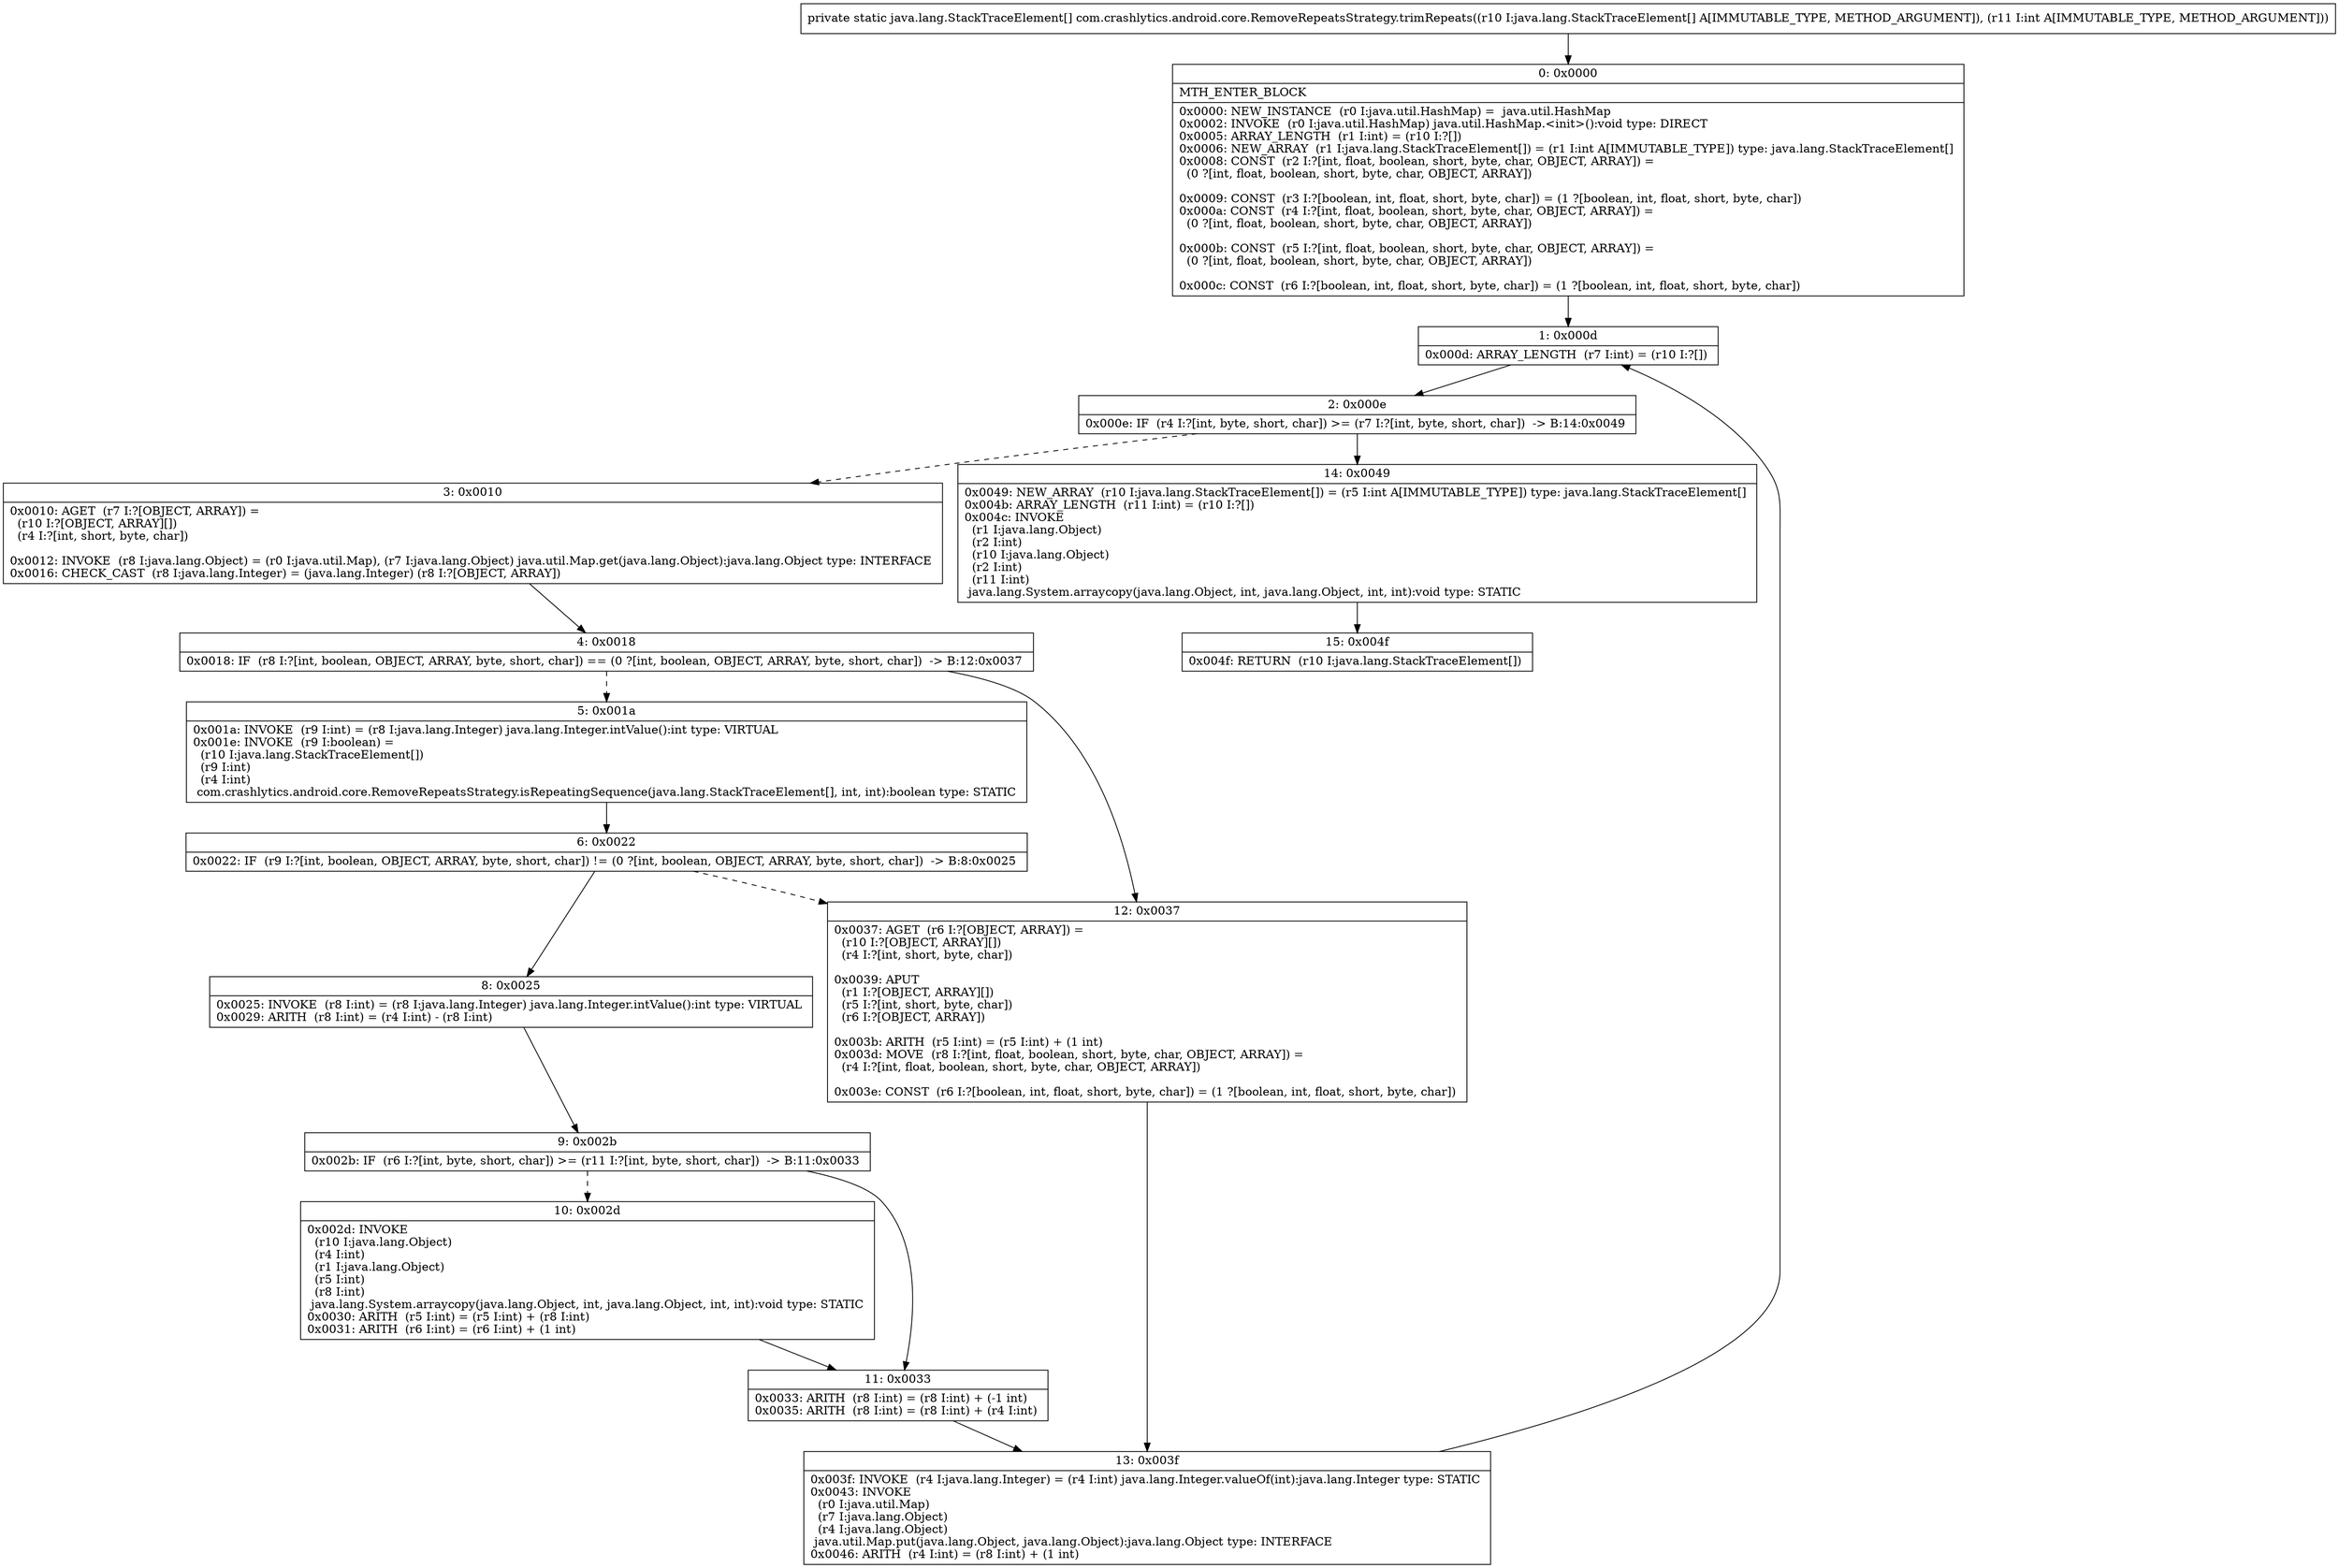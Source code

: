 digraph "CFG forcom.crashlytics.android.core.RemoveRepeatsStrategy.trimRepeats([Ljava\/lang\/StackTraceElement;I)[Ljava\/lang\/StackTraceElement;" {
Node_0 [shape=record,label="{0\:\ 0x0000|MTH_ENTER_BLOCK\l|0x0000: NEW_INSTANCE  (r0 I:java.util.HashMap) =  java.util.HashMap \l0x0002: INVOKE  (r0 I:java.util.HashMap) java.util.HashMap.\<init\>():void type: DIRECT \l0x0005: ARRAY_LENGTH  (r1 I:int) = (r10 I:?[]) \l0x0006: NEW_ARRAY  (r1 I:java.lang.StackTraceElement[]) = (r1 I:int A[IMMUTABLE_TYPE]) type: java.lang.StackTraceElement[] \l0x0008: CONST  (r2 I:?[int, float, boolean, short, byte, char, OBJECT, ARRAY]) = \l  (0 ?[int, float, boolean, short, byte, char, OBJECT, ARRAY])\l \l0x0009: CONST  (r3 I:?[boolean, int, float, short, byte, char]) = (1 ?[boolean, int, float, short, byte, char]) \l0x000a: CONST  (r4 I:?[int, float, boolean, short, byte, char, OBJECT, ARRAY]) = \l  (0 ?[int, float, boolean, short, byte, char, OBJECT, ARRAY])\l \l0x000b: CONST  (r5 I:?[int, float, boolean, short, byte, char, OBJECT, ARRAY]) = \l  (0 ?[int, float, boolean, short, byte, char, OBJECT, ARRAY])\l \l0x000c: CONST  (r6 I:?[boolean, int, float, short, byte, char]) = (1 ?[boolean, int, float, short, byte, char]) \l}"];
Node_1 [shape=record,label="{1\:\ 0x000d|0x000d: ARRAY_LENGTH  (r7 I:int) = (r10 I:?[]) \l}"];
Node_2 [shape=record,label="{2\:\ 0x000e|0x000e: IF  (r4 I:?[int, byte, short, char]) \>= (r7 I:?[int, byte, short, char])  \-\> B:14:0x0049 \l}"];
Node_3 [shape=record,label="{3\:\ 0x0010|0x0010: AGET  (r7 I:?[OBJECT, ARRAY]) = \l  (r10 I:?[OBJECT, ARRAY][])\l  (r4 I:?[int, short, byte, char])\l \l0x0012: INVOKE  (r8 I:java.lang.Object) = (r0 I:java.util.Map), (r7 I:java.lang.Object) java.util.Map.get(java.lang.Object):java.lang.Object type: INTERFACE \l0x0016: CHECK_CAST  (r8 I:java.lang.Integer) = (java.lang.Integer) (r8 I:?[OBJECT, ARRAY]) \l}"];
Node_4 [shape=record,label="{4\:\ 0x0018|0x0018: IF  (r8 I:?[int, boolean, OBJECT, ARRAY, byte, short, char]) == (0 ?[int, boolean, OBJECT, ARRAY, byte, short, char])  \-\> B:12:0x0037 \l}"];
Node_5 [shape=record,label="{5\:\ 0x001a|0x001a: INVOKE  (r9 I:int) = (r8 I:java.lang.Integer) java.lang.Integer.intValue():int type: VIRTUAL \l0x001e: INVOKE  (r9 I:boolean) = \l  (r10 I:java.lang.StackTraceElement[])\l  (r9 I:int)\l  (r4 I:int)\l com.crashlytics.android.core.RemoveRepeatsStrategy.isRepeatingSequence(java.lang.StackTraceElement[], int, int):boolean type: STATIC \l}"];
Node_6 [shape=record,label="{6\:\ 0x0022|0x0022: IF  (r9 I:?[int, boolean, OBJECT, ARRAY, byte, short, char]) != (0 ?[int, boolean, OBJECT, ARRAY, byte, short, char])  \-\> B:8:0x0025 \l}"];
Node_8 [shape=record,label="{8\:\ 0x0025|0x0025: INVOKE  (r8 I:int) = (r8 I:java.lang.Integer) java.lang.Integer.intValue():int type: VIRTUAL \l0x0029: ARITH  (r8 I:int) = (r4 I:int) \- (r8 I:int) \l}"];
Node_9 [shape=record,label="{9\:\ 0x002b|0x002b: IF  (r6 I:?[int, byte, short, char]) \>= (r11 I:?[int, byte, short, char])  \-\> B:11:0x0033 \l}"];
Node_10 [shape=record,label="{10\:\ 0x002d|0x002d: INVOKE  \l  (r10 I:java.lang.Object)\l  (r4 I:int)\l  (r1 I:java.lang.Object)\l  (r5 I:int)\l  (r8 I:int)\l java.lang.System.arraycopy(java.lang.Object, int, java.lang.Object, int, int):void type: STATIC \l0x0030: ARITH  (r5 I:int) = (r5 I:int) + (r8 I:int) \l0x0031: ARITH  (r6 I:int) = (r6 I:int) + (1 int) \l}"];
Node_11 [shape=record,label="{11\:\ 0x0033|0x0033: ARITH  (r8 I:int) = (r8 I:int) + (\-1 int) \l0x0035: ARITH  (r8 I:int) = (r8 I:int) + (r4 I:int) \l}"];
Node_12 [shape=record,label="{12\:\ 0x0037|0x0037: AGET  (r6 I:?[OBJECT, ARRAY]) = \l  (r10 I:?[OBJECT, ARRAY][])\l  (r4 I:?[int, short, byte, char])\l \l0x0039: APUT  \l  (r1 I:?[OBJECT, ARRAY][])\l  (r5 I:?[int, short, byte, char])\l  (r6 I:?[OBJECT, ARRAY])\l \l0x003b: ARITH  (r5 I:int) = (r5 I:int) + (1 int) \l0x003d: MOVE  (r8 I:?[int, float, boolean, short, byte, char, OBJECT, ARRAY]) = \l  (r4 I:?[int, float, boolean, short, byte, char, OBJECT, ARRAY])\l \l0x003e: CONST  (r6 I:?[boolean, int, float, short, byte, char]) = (1 ?[boolean, int, float, short, byte, char]) \l}"];
Node_13 [shape=record,label="{13\:\ 0x003f|0x003f: INVOKE  (r4 I:java.lang.Integer) = (r4 I:int) java.lang.Integer.valueOf(int):java.lang.Integer type: STATIC \l0x0043: INVOKE  \l  (r0 I:java.util.Map)\l  (r7 I:java.lang.Object)\l  (r4 I:java.lang.Object)\l java.util.Map.put(java.lang.Object, java.lang.Object):java.lang.Object type: INTERFACE \l0x0046: ARITH  (r4 I:int) = (r8 I:int) + (1 int) \l}"];
Node_14 [shape=record,label="{14\:\ 0x0049|0x0049: NEW_ARRAY  (r10 I:java.lang.StackTraceElement[]) = (r5 I:int A[IMMUTABLE_TYPE]) type: java.lang.StackTraceElement[] \l0x004b: ARRAY_LENGTH  (r11 I:int) = (r10 I:?[]) \l0x004c: INVOKE  \l  (r1 I:java.lang.Object)\l  (r2 I:int)\l  (r10 I:java.lang.Object)\l  (r2 I:int)\l  (r11 I:int)\l java.lang.System.arraycopy(java.lang.Object, int, java.lang.Object, int, int):void type: STATIC \l}"];
Node_15 [shape=record,label="{15\:\ 0x004f|0x004f: RETURN  (r10 I:java.lang.StackTraceElement[]) \l}"];
MethodNode[shape=record,label="{private static java.lang.StackTraceElement[] com.crashlytics.android.core.RemoveRepeatsStrategy.trimRepeats((r10 I:java.lang.StackTraceElement[] A[IMMUTABLE_TYPE, METHOD_ARGUMENT]), (r11 I:int A[IMMUTABLE_TYPE, METHOD_ARGUMENT])) }"];
MethodNode -> Node_0;
Node_0 -> Node_1;
Node_1 -> Node_2;
Node_2 -> Node_3[style=dashed];
Node_2 -> Node_14;
Node_3 -> Node_4;
Node_4 -> Node_5[style=dashed];
Node_4 -> Node_12;
Node_5 -> Node_6;
Node_6 -> Node_8;
Node_6 -> Node_12[style=dashed];
Node_8 -> Node_9;
Node_9 -> Node_10[style=dashed];
Node_9 -> Node_11;
Node_10 -> Node_11;
Node_11 -> Node_13;
Node_12 -> Node_13;
Node_13 -> Node_1;
Node_14 -> Node_15;
}

